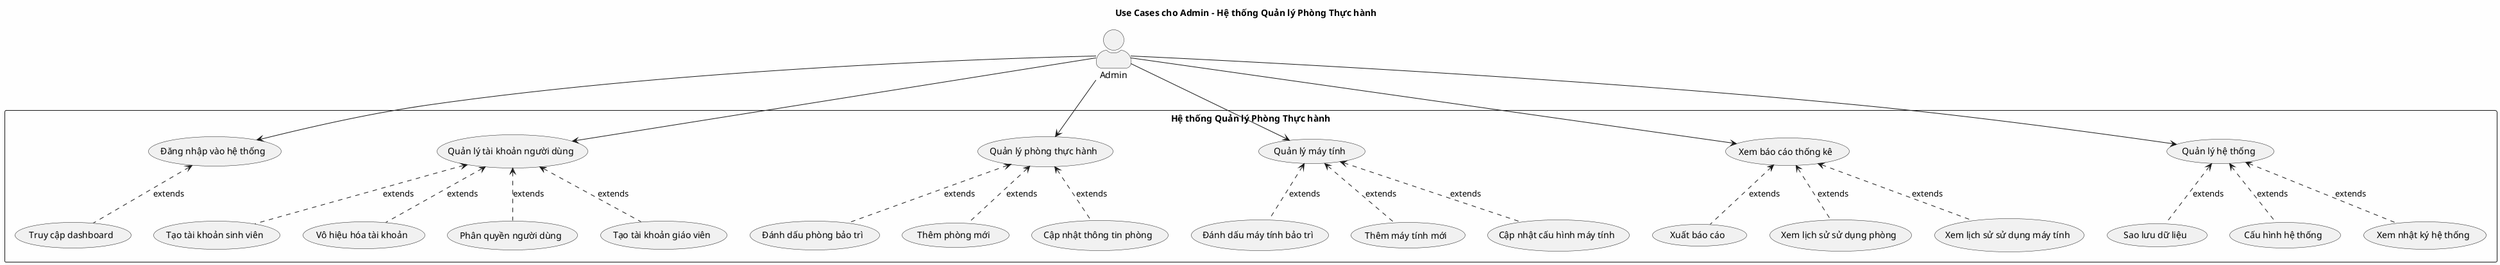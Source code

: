 @startuml admin-use-cases
title Use Cases cho Admin - Hệ thống Quản lý Phòng Thực hành

skinparam actorStyle awesome
skinparam packageStyle rectangle
skinparam usecaseStyle roundedBox
skinparam backgroundColor #FEFEFE
skinparam handwritten false

actor "Admin" as Admin

rectangle "Hệ thống Quản lý Phòng Thực hành" {
  usecase "Đăng nhập vào hệ thống" as UC0
  usecase "Truy cập dashboard" as UC0_1
  
  usecase "Quản lý tài khoản người dùng" as UC1
  usecase "Tạo tài khoản giáo viên" as UC1_1
  usecase "Tạo tài khoản sinh viên" as UC1_2
  usecase "Vô hiệu hóa tài khoản" as UC1_3
  usecase "Phân quyền người dùng" as UC1_4
  
  usecase "Quản lý phòng thực hành" as UC2
  usecase "Thêm phòng mới" as UC2_1
  usecase "Cập nhật thông tin phòng" as UC2_2
  usecase "Đánh dấu phòng bảo trì" as UC2_3
  
  usecase "Quản lý máy tính" as UC3
  usecase "Thêm máy tính mới" as UC3_1
  usecase "Cập nhật cấu hình máy tính" as UC3_2
  usecase "Đánh dấu máy tính bảo trì" as UC3_3
  
  usecase "Xem báo cáo thống kê" as UC4
  usecase "Xem lịch sử sử dụng phòng" as UC4_1
  usecase "Xem lịch sử sử dụng máy tính" as UC4_2
  usecase "Xuất báo cáo" as UC4_3
  
  usecase "Quản lý hệ thống" as UC5
  usecase "Cấu hình hệ thống" as UC5_1
  usecase "Xem nhật ký hệ thống" as UC5_2
  usecase "Sao lưu dữ liệu" as UC5_3
  
  ' Mối quan hệ giữa Admin và các Use Case chính
  Admin --> UC0
  UC0 <.. UC0_1 : extends
  Admin --> UC1
  Admin --> UC2
  Admin --> UC3
  Admin --> UC4
  Admin --> UC5
  
  ' Mối quan hệ giữa Use Case chính và các Use Case con
  UC1 <.. UC1_1 : extends
  UC1 <.. UC1_2 : extends
  UC1 <.. UC1_3 : extends
  UC1 <.. UC1_4 : extends
  
  UC2 <.. UC2_1 : extends
  UC2 <.. UC2_2 : extends
  UC2 <.. UC2_3 : extends
  
  UC3 <.. UC3_1 : extends
  UC3 <.. UC3_2 : extends
  UC3 <.. UC3_3 : extends
  
  UC4 <.. UC4_1 : extends
  UC4 <.. UC4_2 : extends
  UC4 <.. UC4_3 : extends
  
  UC5 <.. UC5_1 : extends
  UC5 <.. UC5_2 : extends
  UC5 <.. UC5_3 : extends
}

@enduml
